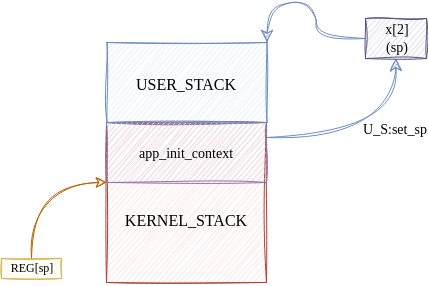 <mxfile version="20.3.0" type="device"><diagram id="XvIdbBVqGmGUZ7yI1AZQ" name="第 1 页"><mxGraphModel dx="265" dy="-3337" grid="1" gridSize="10" guides="1" tooltips="1" connect="1" arrows="1" fold="1" page="1" pageScale="1" pageWidth="827" pageHeight="1169" math="0" shadow="0"><root><mxCell id="0"/><mxCell id="1" parent="0"/><mxCell id="es-7Yol4Y_6S-c7ojLOn-1" value="&lt;font style=&quot;font-size: 8px;&quot;&gt;&lt;br&gt;KERNEL_STACK&lt;br&gt;&lt;/font&gt;" style="rounded=0;whiteSpace=wrap;html=1;fillColor=#fad9d5;strokeColor=#ae4132;sketch=1;strokeWidth=0.5;fontFamily=Hack Nerd Font;" vertex="1" parent="1"><mxGeometry x="130" y="3800" width="80" height="80" as="geometry"/></mxCell><mxCell id="es-7Yol4Y_6S-c7ojLOn-2" style="edgeStyle=orthogonalEdgeStyle;curved=1;sketch=1;orthogonalLoop=1;jettySize=auto;html=1;exitX=1;exitY=0.25;exitDx=0;exitDy=0;strokeWidth=0.5;fontFamily=Hack Nerd Font;fontSize=7;endArrow=classic;endFill=1;startSize=5;endSize=5;fillColor=#dae8fc;strokeColor=#6c8ebf;" edge="1" parent="1" source="es-7Yol4Y_6S-c7ojLOn-4" target="es-7Yol4Y_6S-c7ojLOn-7"><mxGeometry relative="1" as="geometry"/></mxCell><mxCell id="es-7Yol4Y_6S-c7ojLOn-3" value="U_S:set_sp" style="edgeLabel;html=1;align=center;verticalAlign=middle;resizable=0;points=[];fontSize=7;fontFamily=Hack Nerd Font;" vertex="1" connectable="0" parent="es-7Yol4Y_6S-c7ojLOn-2"><mxGeometry x="0.32" y="1" relative="1" as="geometry"><mxPoint as="offset"/></mxGeometry></mxCell><mxCell id="es-7Yol4Y_6S-c7ojLOn-4" value="&lt;font style=&quot;font-size: 7px;&quot;&gt;&lt;font style=&quot;font-size: 7px;&quot;&gt;app_init_context&lt;/font&gt;&lt;br&gt;&lt;/font&gt;" style="rounded=0;whiteSpace=wrap;html=1;sketch=1;strokeWidth=0.5;fontFamily=Hack Nerd Font;fontSize=8;fillColor=#e1d5e7;strokeColor=#9673a6;" vertex="1" parent="1"><mxGeometry x="130" y="3800" width="80" height="30" as="geometry"/></mxCell><mxCell id="es-7Yol4Y_6S-c7ojLOn-6" style="edgeStyle=orthogonalEdgeStyle;curved=1;sketch=1;orthogonalLoop=1;jettySize=auto;html=1;entryX=1;entryY=0;entryDx=0;entryDy=0;strokeWidth=0.5;fontFamily=Hack Nerd Font;fontSize=7;endArrow=classic;endFill=1;startSize=5;endSize=5;fillColor=#dae8fc;strokeColor=#6c8ebf;" edge="1" parent="1" source="es-7Yol4Y_6S-c7ojLOn-7" target="es-7Yol4Y_6S-c7ojLOn-8"><mxGeometry relative="1" as="geometry"/></mxCell><mxCell id="es-7Yol4Y_6S-c7ojLOn-7" value="x[2]&lt;br&gt;(sp)" style="rounded=0;whiteSpace=wrap;html=1;sketch=1;strokeColor=#56517e;strokeWidth=0.5;fontFamily=Hack Nerd Font;fontSize=7;fillColor=#d0cee2;" vertex="1" parent="1"><mxGeometry x="259.5" y="3748" width="30.5" height="20" as="geometry"/></mxCell><mxCell id="es-7Yol4Y_6S-c7ojLOn-8" value="&lt;font&gt;&lt;span style=&quot;font-size: 8px;&quot;&gt;USER_STACK&lt;/span&gt;&lt;/font&gt;" style="rounded=0;whiteSpace=wrap;html=1;fillColor=#dae8fc;strokeColor=#6c8ebf;sketch=1;strokeWidth=0.5;fontFamily=Hack Nerd Font;" vertex="1" parent="1"><mxGeometry x="130.25" y="3760" width="80" height="40" as="geometry"/></mxCell><mxCell id="es-7Yol4Y_6S-c7ojLOn-10" style="edgeStyle=orthogonalEdgeStyle;curved=1;sketch=1;orthogonalLoop=1;jettySize=auto;html=1;exitX=0.5;exitY=0;exitDx=0;exitDy=0;entryX=0;entryY=1;entryDx=0;entryDy=0;strokeWidth=0.5;fontFamily=Hack Nerd Font;fontSize=8;startArrow=none;startFill=0;endArrow=classic;endFill=1;endSize=4;sourcePerimeterSpacing=0;targetPerimeterSpacing=0;fillColor=#fad7ac;strokeColor=#b46504;" edge="1" parent="1" source="es-7Yol4Y_6S-c7ojLOn-11" target="es-7Yol4Y_6S-c7ojLOn-4"><mxGeometry relative="1" as="geometry"><Array as="points"><mxPoint x="92" y="3830"/></Array></mxGeometry></mxCell><mxCell id="es-7Yol4Y_6S-c7ojLOn-11" value="REG[sp]" style="rounded=0;whiteSpace=wrap;html=1;sketch=1;strokeColor=#d6b656;strokeWidth=0.5;fontFamily=Hack Nerd Font;fontSize=6;fillColor=#fff2cc;" vertex="1" parent="1"><mxGeometry x="77.5" y="3868" width="30" height="10" as="geometry"/></mxCell></root></mxGraphModel></diagram></mxfile>